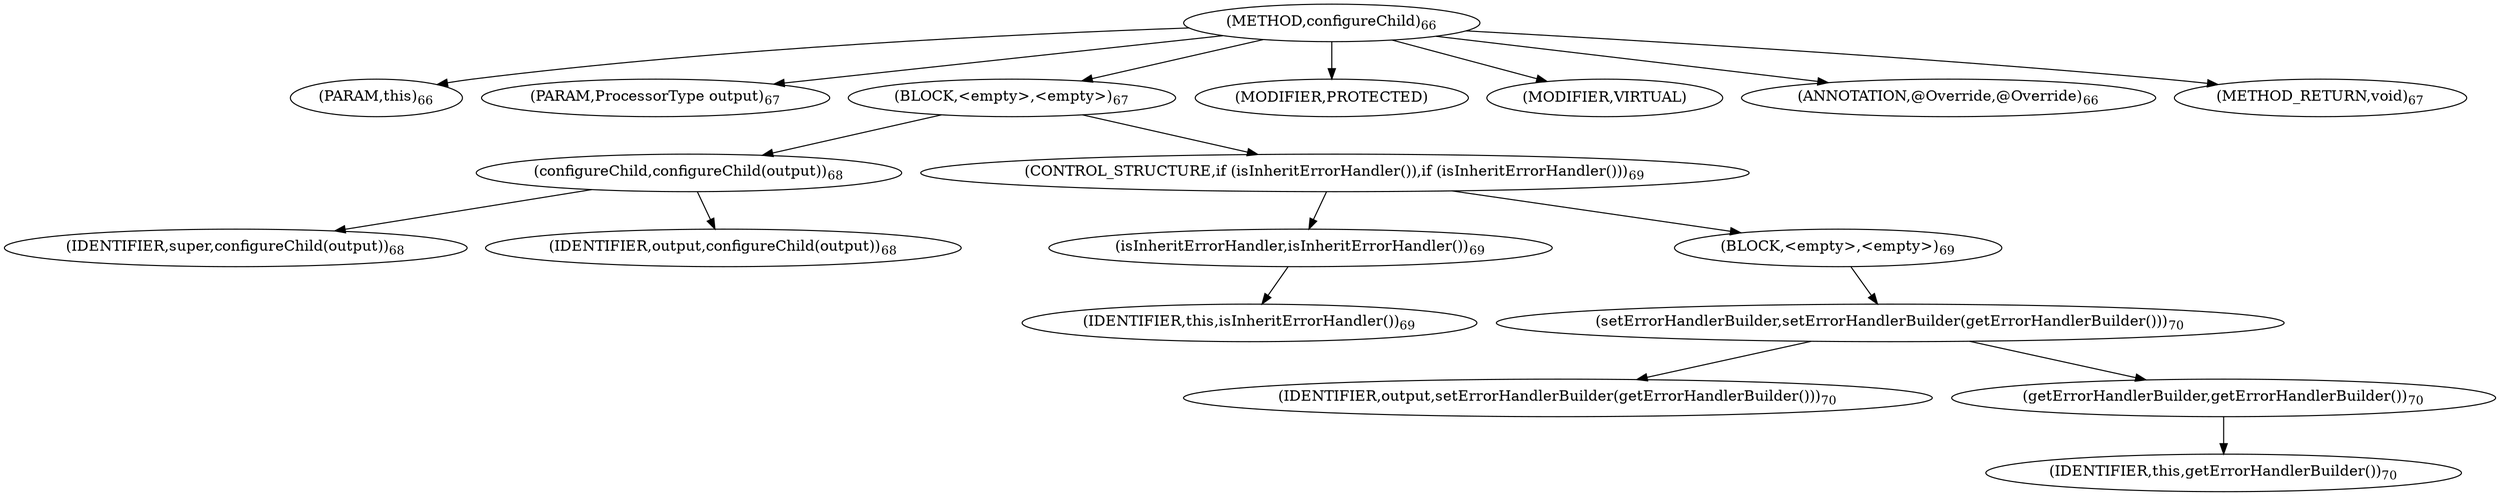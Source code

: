 digraph "configureChild" {  
"89" [label = <(METHOD,configureChild)<SUB>66</SUB>> ]
"9" [label = <(PARAM,this)<SUB>66</SUB>> ]
"90" [label = <(PARAM,ProcessorType output)<SUB>67</SUB>> ]
"91" [label = <(BLOCK,&lt;empty&gt;,&lt;empty&gt;)<SUB>67</SUB>> ]
"92" [label = <(configureChild,configureChild(output))<SUB>68</SUB>> ]
"93" [label = <(IDENTIFIER,super,configureChild(output))<SUB>68</SUB>> ]
"94" [label = <(IDENTIFIER,output,configureChild(output))<SUB>68</SUB>> ]
"95" [label = <(CONTROL_STRUCTURE,if (isInheritErrorHandler()),if (isInheritErrorHandler()))<SUB>69</SUB>> ]
"96" [label = <(isInheritErrorHandler,isInheritErrorHandler())<SUB>69</SUB>> ]
"8" [label = <(IDENTIFIER,this,isInheritErrorHandler())<SUB>69</SUB>> ]
"97" [label = <(BLOCK,&lt;empty&gt;,&lt;empty&gt;)<SUB>69</SUB>> ]
"98" [label = <(setErrorHandlerBuilder,setErrorHandlerBuilder(getErrorHandlerBuilder()))<SUB>70</SUB>> ]
"99" [label = <(IDENTIFIER,output,setErrorHandlerBuilder(getErrorHandlerBuilder()))<SUB>70</SUB>> ]
"100" [label = <(getErrorHandlerBuilder,getErrorHandlerBuilder())<SUB>70</SUB>> ]
"10" [label = <(IDENTIFIER,this,getErrorHandlerBuilder())<SUB>70</SUB>> ]
"101" [label = <(MODIFIER,PROTECTED)> ]
"102" [label = <(MODIFIER,VIRTUAL)> ]
"103" [label = <(ANNOTATION,@Override,@Override)<SUB>66</SUB>> ]
"104" [label = <(METHOD_RETURN,void)<SUB>67</SUB>> ]
  "89" -> "9" 
  "89" -> "90" 
  "89" -> "91" 
  "89" -> "101" 
  "89" -> "102" 
  "89" -> "103" 
  "89" -> "104" 
  "91" -> "92" 
  "91" -> "95" 
  "92" -> "93" 
  "92" -> "94" 
  "95" -> "96" 
  "95" -> "97" 
  "96" -> "8" 
  "97" -> "98" 
  "98" -> "99" 
  "98" -> "100" 
  "100" -> "10" 
}
